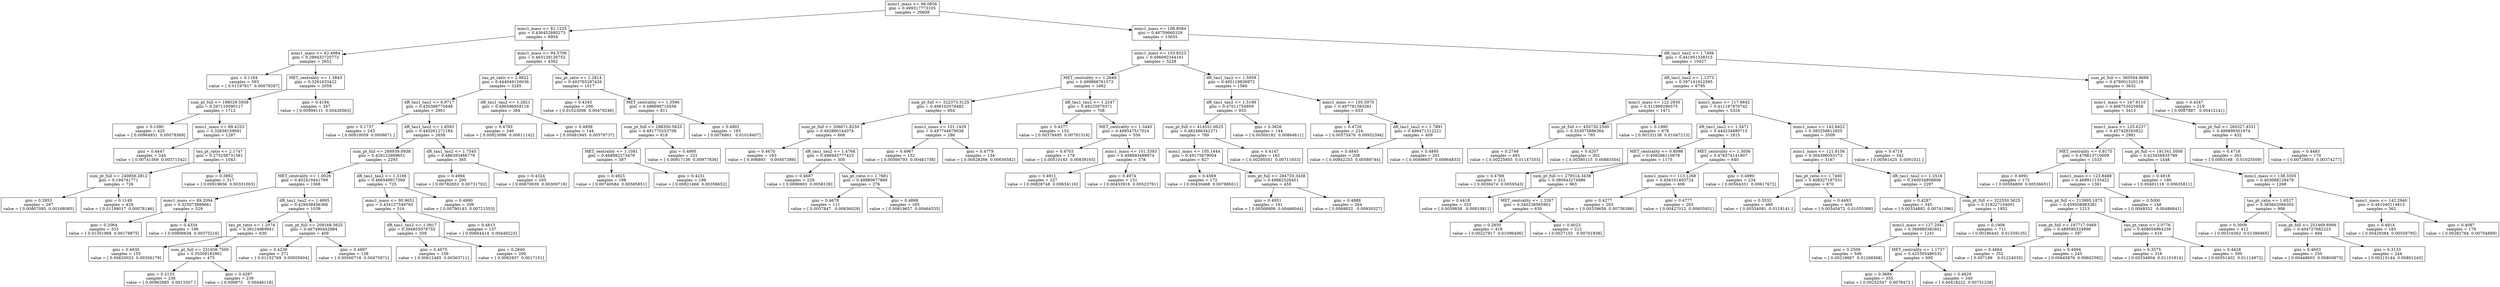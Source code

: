 digraph Tree {
0 [label="mmc1_mass <= 98.0858\ngini = 0.499317773105\nsamples = 20609", shape="box"] ;
1 [label="mmc1_mass <= 81.1225\ngini = 0.436452880273\nsamples = 6954", shape="box"] ;
0 -> 1 ;
2 [label="mmc1_mass <= 62.4984\ngini = 0.299432720772\nsamples = 2652", shape="box"] ;
1 -> 2 ;
3 [label="gini = 0.1164\nsamples = 593\nvalue = [ 0.01197917  0.00079287]", shape="box"] ;
2 -> 3 ;
4 [label="MET_centrality <= 1.3843\ngini = 0.3261633422\nsamples = 2059", shape="box"] ;
2 -> 4 ;
5 [label="sum_pt_full <= 198029.5938\ngini = 0.297110090117\nsamples = 1712", shape="box"] ;
4 -> 5 ;
6 [label="gini = 0.1390\nsamples = 425\nvalue = [ 0.00964851  0.00078369]", shape="box"] ;
5 -> 6 ;
7 [label="mmc1_mass <= 69.4253\ngini = 0.32658159691\nsamples = 1287", shape="box"] ;
5 -> 7 ;
8 [label="gini = 0.4447\nsamples = 244\nvalue = [ 0.00741569  0.00371542]", shape="box"] ;
7 -> 8 ;
9 [label="tau_pt_ratio <= 2.1747\ngini = 0.275258731581\nsamples = 1043", shape="box"] ;
7 -> 9 ;
10 [label="sum_pt_full <= 240856.2812\ngini = 0.194741771\nsamples = 726", shape="box"] ;
9 -> 10 ;
11 [label="gini = 0.2853\nsamples = 297\nvalue = [ 0.00807095  0.00168085]", shape="box"] ;
10 -> 11 ;
12 [label="gini = 0.1149\nsamples = 429\nvalue = [ 0.01199017  0.00078146]", shape="box"] ;
10 -> 12 ;
13 [label="gini = 0.3892\nsamples = 317\nvalue = [ 0.00919656  0.00331003]", shape="box"] ;
9 -> 13 ;
14 [label="gini = 0.4194\nsamples = 347\nvalue = [ 0.00999111  0.00426563]", shape="box"] ;
4 -> 14 ;
15 [label="mmc1_mass <= 94.5706\ngini = 0.463129126752\nsamples = 4302", shape="box"] ;
1 -> 15 ;
16 [label="tau_pt_ratio <= 2.9822\ngini = 0.444049120036\nsamples = 3285", shape="box"] ;
15 -> 16 ;
17 [label="dR_tau1_tau2 <= 0.9717\ngini = 0.430398770448\nsamples = 2901", shape="box"] ;
16 -> 17 ;
18 [label="gini = 0.1737\nsamples = 243\nvalue = [ 0.00910059  0.0009671 ]", shape="box"] ;
17 -> 18 ;
19 [label="dR_tau1_tau2 <= 1.6593\ngini = 0.440261271184\nsamples = 2658", shape="box"] ;
17 -> 19 ;
20 [label="sum_pt_full <= 268939.0938\ngini = 0.428122669651\nsamples = 2293", shape="box"] ;
19 -> 20 ;
21 [label="MET_centrality <= 1.0026\ngini = 0.402410441769\nsamples = 1568", shape="box"] ;
20 -> 21 ;
22 [label="mmc1_mass <= 89.2094\ngini = 0.325073889661\nsamples = 529", shape="box"] ;
21 -> 22 ;
23 [label="gini = 0.2064\nsamples = 333\nvalue = [ 0.01351968  0.00178875]", shape="box"] ;
22 -> 23 ;
24 [label="gini = 0.4334\nsamples = 196\nvalue = [ 0.00806638  0.00375216]", shape="box"] ;
22 -> 24 ;
25 [label="dR_tau1_tau2 <= 1.4895\ngini = 0.429438456366\nsamples = 1039", shape="box"] ;
21 -> 25 ;
26 [label="tau_pt_ratio <= 1.2074\ngini = 0.39124969941\nsamples = 630", shape="box"] ;
25 -> 26 ;
27 [label="gini = 0.4635\nsamples = 155\nvalue = [ 0.00620023  0.00356179]", shape="box"] ;
26 -> 27 ;
28 [label="sum_pt_full <= 231936.7500\ngini = 0.35309182901\nsamples = 475", shape="box"] ;
26 -> 28 ;
29 [label="gini = 0.2133\nsamples = 236\nvalue = [ 0.00962985  0.0013307 ]", shape="box"] ;
28 -> 29 ;
30 [label="gini = 0.4287\nsamples = 239\nvalue = [ 0.009873    0.00446118]", shape="box"] ;
28 -> 30 ;
31 [label="sum_pt_full <= 209168.5625\ngini = 0.467490442884\nsamples = 409", shape="box"] ;
25 -> 31 ;
32 [label="gini = 0.4239\nsamples = 271\nvalue = [ 0.01152769  0.00505604]", shape="box"] ;
31 -> 32 ;
33 [label="gini = 0.4997\nsamples = 138\nvalue = [ 0.00500716  0.00475971]", shape="box"] ;
31 -> 33 ;
34 [label="dR_tau1_tau2 <= 1.3166\ngini = 0.466549917569\nsamples = 725", shape="box"] ;
20 -> 34 ;
35 [label="mmc1_mass <= 90.9651\ngini = 0.434127549765\nsamples = 516", shape="box"] ;
34 -> 35 ;
36 [label="dR_tau1_tau2 <= 1.0917\ngini = 0.394855078755\nsamples = 359", shape="box"] ;
35 -> 36 ;
37 [label="gini = 0.4675\nsamples = 159\nvalue = [ 0.00612485  0.00363711]", shape="box"] ;
36 -> 37 ;
38 [label="gini = 0.2840\nsamples = 200\nvalue = [ 0.0082937  0.0017151]", shape="box"] ;
36 -> 38 ;
39 [label="gini = 0.4813\nsamples = 157\nvalue = [ 0.00664414  0.00449223]", shape="box"] ;
35 -> 39 ;
40 [label="gini = 0.4990\nsamples = 209\nvalue = [ 0.00790143  0.00721553]", shape="box"] ;
34 -> 40 ;
41 [label="dR_tau1_tau2 <= 1.7545\ngini = 0.486393466779\nsamples = 365", shape="box"] ;
19 -> 41 ;
42 [label="gini = 0.4994\nsamples = 200\nvalue = [ 0.00782853  0.00731702]", shape="box"] ;
41 -> 42 ;
43 [label="gini = 0.4324\nsamples = 165\nvalue = [ 0.00670039  0.00309719]", shape="box"] ;
41 -> 43 ;
44 [label="dR_tau1_tau2 <= 1.2821\ngini = 0.496596959118\nsamples = 384", shape="box"] ;
16 -> 44 ;
45 [label="gini = 0.4793\nsamples = 240\nvalue = [ 0.00923096  0.00611142]", shape="box"] ;
44 -> 45 ;
46 [label="gini = 0.4958\nsamples = 144\nvalue = [ 0.00481945  0.00579737]", shape="box"] ;
44 -> 46 ;
47 [label="tau_pt_ratio <= 1.2814\ngini = 0.493765297426\nsamples = 1017", shape="box"] ;
15 -> 47 ;
48 [label="gini = 0.4345\nsamples = 206\nvalue = [ 0.01023006  0.00479246]", shape="box"] ;
47 -> 48 ;
49 [label="MET_centrality <= 1.3596\ngini = 0.498699710556\nsamples = 811", shape="box"] ;
47 -> 49 ;
50 [label="sum_pt_full <= 298350.5625\ngini = 0.491770253709\nsamples = 618", shape="box"] ;
49 -> 50 ;
51 [label="MET_centrality <= 1.1081\ngini = 0.468982273479\nsamples = 387", shape="box"] ;
50 -> 51 ;
52 [label="gini = 0.4925\nsamples = 198\nvalue = [ 0.00749584  0.00585851]", shape="box"] ;
51 -> 52 ;
53 [label="gini = 0.4231\nsamples = 189\nvalue = [ 0.00821466  0.00358652]", shape="box"] ;
51 -> 53 ;
54 [label="gini = 0.4995\nsamples = 231\nvalue = [ 0.00917136  0.00977836]", shape="box"] ;
50 -> 54 ;
55 [label="gini = 0.4902\nsamples = 193\nvalue = [ 0.0076861   0.01018407]", shape="box"] ;
49 -> 55 ;
56 [label="mmc1_mass <= 108.8084\ngini = 0.46759660329\nsamples = 13655", shape="box"] ;
0 -> 56 ;
57 [label="mmc1_mass <= 103.8323\ngini = 0.496092344161\nsamples = 3228", shape="box"] ;
56 -> 57 ;
58 [label="MET_centrality <= 1.2649\ngini = 0.499866761573\nsamples = 1662", shape="box"] ;
57 -> 58 ;
59 [label="sum_pt_full <= 322373.3125\ngini = 0.498102076482\nsamples = 954", shape="box"] ;
58 -> 59 ;
60 [label="sum_pt_full <= 206671.6250\ngini = 0.492860144074\nsamples = 668", shape="box"] ;
59 -> 60 ;
61 [label="gini = 0.4670\nsamples = 163\nvalue = [ 0.006893    0.00407389]", shape="box"] ;
60 -> 61 ;
62 [label="dR_tau1_tau2 <= 1.4768\ngini = 0.496945777423\nsamples = 505", shape="box"] ;
60 -> 62 ;
63 [label="gini = 0.4687\nsamples = 229\nvalue = [ 0.0096903  0.0058139]", shape="box"] ;
62 -> 63 ;
64 [label="tau_pt_ratio <= 1.7661\ngini = 0.49880877868\nsamples = 276", shape="box"] ;
62 -> 64 ;
65 [label="gini = 0.4678\nsamples = 111\nvalue = [ 0.0037847   0.00636029]", shape="box"] ;
64 -> 65 ;
66 [label="gini = 0.4898\nsamples = 165\nvalue = [ 0.00619657  0.00464535]", shape="box"] ;
64 -> 66 ;
67 [label="mmc1_mass <= 101.1429\ngini = 0.497744679038\nsamples = 286", shape="box"] ;
59 -> 67 ;
68 [label="gini = 0.4967\nsamples = 152\nvalue = [ 0.00566793  0.00481758]", shape="box"] ;
67 -> 68 ;
69 [label="gini = 0.4779\nsamples = 134\nvalue = [ 0.00428266  0.00656582]", shape="box"] ;
67 -> 69 ;
70 [label="dR_tau1_tau2 <= 1.2247\ngini = 0.49225970371\nsamples = 708", shape="box"] ;
58 -> 70 ;
71 [label="gini = 0.4377\nsamples = 152\nvalue = [ 0.00378495  0.00791319]", shape="box"] ;
70 -> 71 ;
72 [label="MET_centrality <= 1.3445\ngini = 0.498547517024\nsamples = 556", shape="box"] ;
70 -> 72 ;
73 [label="gini = 0.4703\nsamples = 178\nvalue = [ 0.00510143  0.00839165]", shape="box"] ;
72 -> 73 ;
74 [label="mmc1_mass <= 101.3393\ngini = 0.498693488974\nsamples = 378", shape="box"] ;
72 -> 74 ;
75 [label="gini = 0.4911\nsamples = 227\nvalue = [ 0.00828748  0.00634116]", shape="box"] ;
74 -> 75 ;
76 [label="gini = 0.4974\nsamples = 151\nvalue = [ 0.00453916  0.00523791]", shape="box"] ;
74 -> 76 ;
77 [label="dR_tau1_tau2 <= 1.5959\ngini = 0.485119836972\nsamples = 1566", shape="box"] ;
57 -> 77 ;
78 [label="dR_tau1_tau2 <= 1.5196\ngini = 0.47011754959\nsamples = 933", shape="box"] ;
77 -> 78 ;
79 [label="sum_pt_full <= 414551.0625\ngini = 0.482486342271\nsamples = 789", shape="box"] ;
78 -> 79 ;
80 [label="mmc1_mass <= 105.1444\ngini = 0.49175879004\nsamples = 627", shape="box"] ;
79 -> 80 ;
81 [label="gini = 0.4569\nsamples = 172\nvalue = [ 0.00430468  0.00788501]", shape="box"] ;
80 -> 81 ;
82 [label="sum_pt_full <= 284720.3438\ngini = 0.49862526451\nsamples = 455", shape="box"] ;
80 -> 82 ;
83 [label="gini = 0.4951\nsamples = 191\nvalue = [ 0.00568909  0.00466044]", shape="box"] ;
82 -> 83 ;
84 [label="gini = 0.4888\nsamples = 264\nvalue = [ 0.0068832   0.00930327]", shape="box"] ;
82 -> 84 ;
85 [label="gini = 0.4147\nsamples = 162\nvalue = [ 0.00295551  0.00711653]", shape="box"] ;
79 -> 85 ;
86 [label="gini = 0.3826\nsamples = 144\nvalue = [ 0.00300182  0.00864611]", shape="box"] ;
78 -> 86 ;
87 [label="mmc1_mass <= 105.5970\ngini = 0.497791393281\nsamples = 633", shape="box"] ;
77 -> 87 ;
88 [label="gini = 0.4720\nsamples = 224\nvalue = [ 0.00575476  0.00932394]", shape="box"] ;
87 -> 88 ;
89 [label="dR_tau1_tau2 <= 1.7891\ngini = 0.499471312221\nsamples = 409", shape="box"] ;
87 -> 89 ;
90 [label="gini = 0.4845\nsamples = 208\nvalue = [ 0.00842253  0.00589744]", shape="box"] ;
89 -> 90 ;
91 [label="gini = 0.4895\nsamples = 201\nvalue = [ 0.00496657  0.00664833]", shape="box"] ;
89 -> 91 ;
92 [label="dR_tau1_tau2 <= 1.7494\ngini = 0.441951338315\nsamples = 10427", shape="box"] ;
56 -> 92 ;
93 [label="dR_tau1_tau2 <= 1.1373\ngini = 0.397141912595\nsamples = 6795", shape="box"] ;
92 -> 93 ;
94 [label="mmc1_mass <= 122.2930\ngini = 0.311999290575\nsamples = 1471", shape="box"] ;
93 -> 94 ;
95 [label="sum_pt_full <= 450730.2500\ngini = 0.353975886364\nsamples = 795", shape="box"] ;
94 -> 95 ;
96 [label="gini = 0.2748\nsamples = 493\nvalue = [ 0.00225855  0.01147555]", shape="box"] ;
95 -> 96 ;
97 [label="gini = 0.4207\nsamples = 302\nvalue = [ 0.00380115  0.00883504]", shape="box"] ;
95 -> 97 ;
98 [label="gini = 0.1990\nsamples = 676\nvalue = [ 0.00132138  0.01047213]", shape="box"] ;
94 -> 98 ;
99 [label="mmc1_mass <= 117.6642\ngini = 0.411197870742\nsamples = 5324", shape="box"] ;
93 -> 99 ;
100 [label="dR_tau1_tau2 <= 1.5471\ngini = 0.444234880715\nsamples = 1815", shape="box"] ;
99 -> 100 ;
101 [label="MET_centrality <= 0.8098\ngini = 0.408266110878\nsamples = 1175", shape="box"] ;
100 -> 101 ;
102 [label="gini = 0.4769\nsamples = 212\nvalue = [ 0.0038474  0.0059543]", shape="box"] ;
101 -> 102 ;
103 [label="sum_pt_full <= 279514.3438\ngini = 0.380943274886\nsamples = 963", shape="box"] ;
101 -> 103 ;
104 [label="gini = 0.4418\nsamples = 333\nvalue = [ 0.0039838   0.00810811]", shape="box"] ;
103 -> 104 ;
105 [label="MET_centrality <= 1.3267\ngini = 0.340236565902\nsamples = 630", shape="box"] ;
103 -> 105 ;
106 [label="gini = 0.2850\nsamples = 418\nvalue = [ 0.00227917  0.01096406]", shape="box"] ;
105 -> 106 ;
107 [label="gini = 0.4023\nsamples = 212\nvalue = [ 0.0027155   0.00701938]", shape="box"] ;
105 -> 107 ;
108 [label="MET_centrality <= 1.3056\ngini = 0.478374141907\nsamples = 640", shape="box"] ;
100 -> 108 ;
109 [label="mmc1_mass <= 113.1268\ngini = 0.456101493724\nsamples = 406", shape="box"] ;
108 -> 109 ;
110 [label="gini = 0.4277\nsamples = 203\nvalue = [ 0.00339658  0.00756386]", shape="box"] ;
109 -> 110 ;
111 [label="gini = 0.4777\nsamples = 203\nvalue = [ 0.00427012  0.00655931]", shape="box"] ;
109 -> 111 ;
112 [label="gini = 0.4990\nsamples = 234\nvalue = [ 0.00564331  0.00617672]", shape="box"] ;
108 -> 112 ;
113 [label="mmc1_mass <= 142.8422\ngini = 0.383258812855\nsamples = 3509", shape="box"] ;
99 -> 113 ;
114 [label="mmc1_mass <= 121.8156\ngini = 0.364396053173\nsamples = 3167", shape="box"] ;
113 -> 114 ;
115 [label="tau_pt_ratio <= 1.7460\ngini = 0.408327187551\nsamples = 870", shape="box"] ;
114 -> 115 ;
116 [label="gini = 0.3532\nsamples = 466\nvalue = [ 0.00354091  0.0119141 ]", shape="box"] ;
115 -> 116 ;
117 [label="gini = 0.4493\nsamples = 404\nvalue = [ 0.00545472  0.01055389]", shape="box"] ;
115 -> 117 ;
118 [label="dR_tau1_tau2 <= 1.2518\ngini = 0.340034808806\nsamples = 2297", shape="box"] ;
114 -> 118 ;
119 [label="gini = 0.4287\nsamples = 345\nvalue = [ 0.00334892  0.00741396]", shape="box"] ;
118 -> 119 ;
120 [label="sum_pt_full <= 322550.5625\ngini = 0.318227154001\nsamples = 1952", shape="box"] ;
118 -> 120 ;
121 [label="mmc1_mass <= 127.2041\ngini = 0.366980382601\nsamples = 1241", shape="box"] ;
120 -> 121 ;
122 [label="gini = 0.2509\nsamples = 546\nvalue = [ 0.00218667  0.01268368]", shape="box"] ;
121 -> 122 ;
123 [label="MET_centrality <= 1.1737\ngini = 0.425305486532\nsamples = 695", shape="box"] ;
121 -> 123 ;
124 [label="gini = 0.3684\nsamples = 355\nvalue = [ 0.00252547  0.0078472 ]", shape="box"] ;
123 -> 124 ;
125 [label="gini = 0.4629\nsamples = 340\nvalue = [ 0.00418222  0.00731238]", shape="box"] ;
123 -> 125 ;
126 [label="gini = 0.1908\nsamples = 711\nvalue = [ 0.00186445  0.01559135]", shape="box"] ;
120 -> 126 ;
127 [label="gini = 0.4719\nsamples = 342\nvalue = [ 0.00561425  0.0091021 ]", shape="box"] ;
113 -> 127 ;
128 [label="sum_pt_full <= 360594.9688\ngini = 0.478001520119\nsamples = 3632", shape="box"] ;
92 -> 128 ;
129 [label="mmc1_mass <= 147.6110\ngini = 0.468753025958\nsamples = 3413", shape="box"] ;
128 -> 129 ;
130 [label="mmc1_mass <= 125.6237\ngini = 0.457429263822\nsamples = 2981", shape="box"] ;
129 -> 130 ;
131 [label="MET_centrality <= 0.8175\ngini = 0.478613710009\nsamples = 1533", shape="box"] ;
130 -> 131 ;
132 [label="gini = 0.4991\nsamples = 172\nvalue = [ 0.00584809  0.00536651]", shape="box"] ;
131 -> 132 ;
133 [label="mmc1_mass <= 123.8488\ngini = 0.469911133422\nsamples = 1361", shape="box"] ;
131 -> 133 ;
134 [label="sum_pt_full <= 213995.1875\ngini = 0.459508983381\nsamples = 1213", shape="box"] ;
133 -> 134 ;
135 [label="sum_pt_full <= 197717.0469\ngini = 0.489580324996\nsamples = 597", shape="box"] ;
134 -> 135 ;
136 [label="gini = 0.4664\nsamples = 352\nvalue = [ 0.007199    0.01224035]", shape="box"] ;
135 -> 136 ;
137 [label="gini = 0.4994\nsamples = 245\nvalue = [ 0.00645876  0.00602592]", shape="box"] ;
135 -> 137 ;
138 [label="tau_pt_ratio <= 2.0776\ngini = 0.408054964239\nsamples = 616", shape="box"] ;
134 -> 138 ;
139 [label="gini = 0.3575\nsamples = 316\nvalue = [ 0.00334804  0.01101914]", shape="box"] ;
138 -> 139 ;
140 [label="gini = 0.4428\nsamples = 300\nvalue = [ 0.00551402  0.01114972]", shape="box"] ;
138 -> 140 ;
141 [label="gini = 0.5000\nsamples = 148\nvalue = [ 0.0049352   0.00486841]", shape="box"] ;
133 -> 141 ;
142 [label="sum_pt_full <= 191341.5000\ngini = 0.423456835799\nsamples = 1448", shape="box"] ;
130 -> 142 ;
143 [label="gini = 0.4918\nsamples = 180\nvalue = [ 0.00491116  0.00635811]", shape="box"] ;
142 -> 143 ;
144 [label="mmc1_mass <= 138.3305\ngini = 0.403088128479\nsamples = 1268", shape="box"] ;
142 -> 144 ;
145 [label="tau_pt_ratio <= 1.6527\ngini = 0.365602066305\nsamples = 906", shape="box"] ;
144 -> 145 ;
146 [label="gini = 0.3009\nsamples = 412\nvalue = [ 0.00316362  0.01398465]", shape="box"] ;
145 -> 146 ;
147 [label="sum_pt_full <= 251469.8906\ngini = 0.404727682223\nsamples = 494", shape="box"] ;
145 -> 147 ;
148 [label="gini = 0.4603\nsamples = 250\nvalue = [ 0.00448603  0.00800873]", shape="box"] ;
147 -> 148 ;
149 [label="gini = 0.3133\nsamples = 244\nvalue = [ 0.00215144  0.00891243]", shape="box"] ;
147 -> 149 ;
150 [label="mmc1_mass <= 142.2940\ngini = 0.461040114813\nsamples = 362", shape="box"] ;
144 -> 150 ;
151 [label="gini = 0.4914\nsamples = 183\nvalue = [ 0.00429384  0.00558795]", shape="box"] ;
150 -> 151 ;
152 [label="gini = 0.4087\nsamples = 179\nvalue = [ 0.00282764  0.00704889]", shape="box"] ;
150 -> 152 ;
153 [label="sum_pt_full <= 260327.4531\ngini = 0.499899301974\nsamples = 432", shape="box"] ;
129 -> 153 ;
154 [label="gini = 0.4718\nsamples = 262\nvalue = [ 0.0063168   0.01025509]", shape="box"] ;
153 -> 154 ;
155 [label="gini = 0.4483\nsamples = 170\nvalue = [ 0.00728933  0.00374277]", shape="box"] ;
153 -> 155 ;
156 [label="gini = 0.4347\nsamples = 219\nvalue = [ 0.0087887   0.00412141]", shape="box"] ;
128 -> 156 ;
}